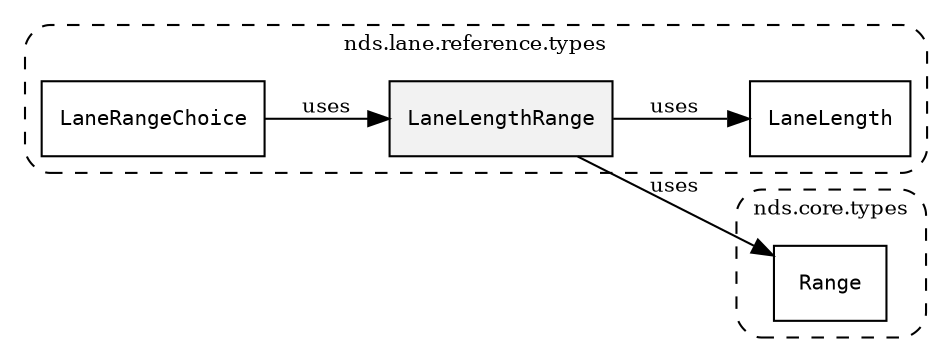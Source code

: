 /**
 * This dot file creates symbol collaboration diagram for LaneLengthRange.
 */
digraph ZSERIO
{
    node [shape=box, fontsize=10];
    rankdir="LR";
    fontsize=10;
    tooltip="LaneLengthRange collaboration diagram";

    subgraph "cluster_nds.lane.reference.types"
    {
        style="dashed, rounded";
        label="nds.lane.reference.types";
        tooltip="Package nds.lane.reference.types";
        href="../../../content/packages/nds.lane.reference.types.html#Package-nds-lane-reference-types";
        target="_parent";

        "LaneLengthRange" [style="filled", fillcolor="#0000000D", target="_parent", label=<<font face="monospace"><table align="center" border="0" cellspacing="0" cellpadding="0"><tr><td href="../../../content/packages/nds.lane.reference.types.html#Structure-LaneLengthRange" title="Structure defined in nds.lane.reference.types">LaneLengthRange</td></tr></table></font>>];
        "LaneLength" [target="_parent", label=<<font face="monospace"><table align="center" border="0" cellspacing="0" cellpadding="0"><tr><td href="../../../content/packages/nds.lane.reference.types.html#Subtype-LaneLength" title="Subtype defined in nds.lane.reference.types">LaneLength</td></tr></table></font>>];
        "LaneRangeChoice" [target="_parent", label=<<font face="monospace"><table align="center" border="0" cellspacing="0" cellpadding="0"><tr><td href="../../../content/packages/nds.lane.reference.types.html#Choice-LaneRangeChoice" title="Choice defined in nds.lane.reference.types">LaneRangeChoice</td></tr></table></font>>];
    }

    subgraph "cluster_nds.core.types"
    {
        style="dashed, rounded";
        label="nds.core.types";
        tooltip="Package nds.core.types";
        href="../../../content/packages/nds.core.types.html#Package-nds-core-types";
        target="_parent";

        "Range" [target="_parent", label=<<font face="monospace"><table align="center" border="0" cellspacing="0" cellpadding="0"><tr><td href="../../../content/packages/nds.core.types.html#Structure-Range" title="Structure defined in nds.core.types">Range</td></tr></table></font>>];
    }

    "LaneLengthRange" -> "LaneLength" [label="uses", fontsize=10];
    "LaneLengthRange" -> "Range" [label="uses", fontsize=10];
    "LaneRangeChoice" -> "LaneLengthRange" [label="uses", fontsize=10];
}
